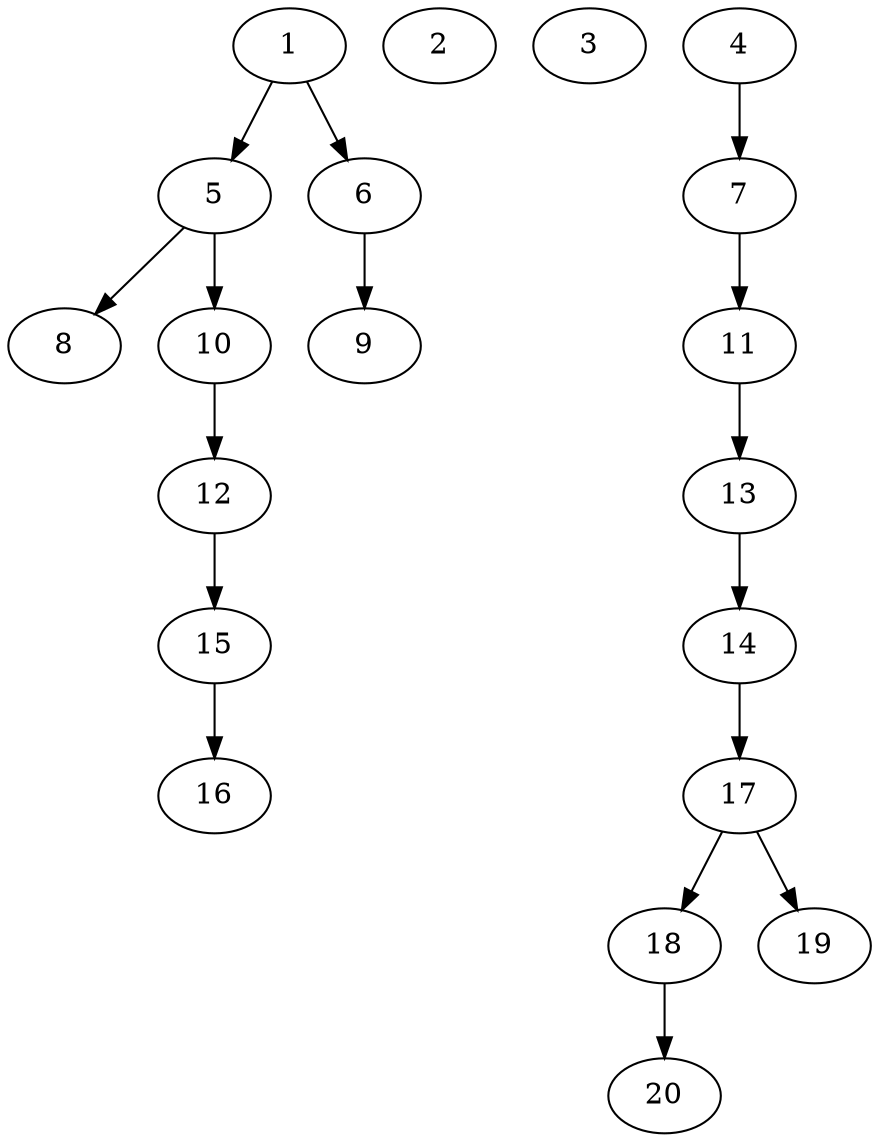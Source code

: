 // DAG automatically generated by daggen at Sat Jul 27 15:34:46 2019
// ./daggen --dot -n 20 --ccr 0.5 --fat 0.4 --regular 0.5 --density 0.4 --mindata 5242880 --maxdata 52428800 
digraph G {
  1 [size="79179776", alpha="0.00", expect_size="39589888"] 
  1 -> 5 [size ="39589888"]
  1 -> 6 [size ="39589888"]
  2 [size="80549888", alpha="0.08", expect_size="40274944"] 
  3 [size="37136384", alpha="0.19", expect_size="18568192"] 
  4 [size="45932544", alpha="0.14", expect_size="22966272"] 
  4 -> 7 [size ="22966272"]
  5 [size="50642944", alpha="0.13", expect_size="25321472"] 
  5 -> 8 [size ="25321472"]
  5 -> 10 [size ="25321472"]
  6 [size="66648064", alpha="0.05", expect_size="33324032"] 
  6 -> 9 [size ="33324032"]
  7 [size="63381504", alpha="0.16", expect_size="31690752"] 
  7 -> 11 [size ="31690752"]
  8 [size="81813504", alpha="0.15", expect_size="40906752"] 
  9 [size="42891264", alpha="0.01", expect_size="21445632"] 
  10 [size="76224512", alpha="0.05", expect_size="38112256"] 
  10 -> 12 [size ="38112256"]
  11 [size="66824192", alpha="0.14", expect_size="33412096"] 
  11 -> 13 [size ="33412096"]
  12 [size="69181440", alpha="0.15", expect_size="34590720"] 
  12 -> 15 [size ="34590720"]
  13 [size="10899456", alpha="0.06", expect_size="5449728"] 
  13 -> 14 [size ="5449728"]
  14 [size="101541888", alpha="0.09", expect_size="50770944"] 
  14 -> 17 [size ="50770944"]
  15 [size="72650752", alpha="0.12", expect_size="36325376"] 
  15 -> 16 [size ="36325376"]
  16 [size="39817216", alpha="0.03", expect_size="19908608"] 
  17 [size="62732288", alpha="0.15", expect_size="31366144"] 
  17 -> 18 [size ="31366144"]
  17 -> 19 [size ="31366144"]
  18 [size="45299712", alpha="0.17", expect_size="22649856"] 
  18 -> 20 [size ="22649856"]
  19 [size="19552256", alpha="0.17", expect_size="9776128"] 
  20 [size="21934080", alpha="0.05", expect_size="10967040"] 
}
